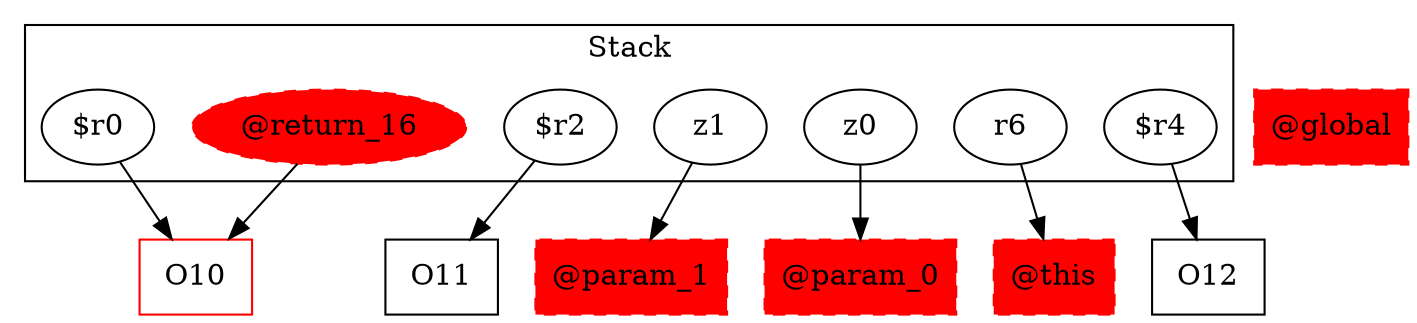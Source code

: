 digraph sample {
  rankDir="LR";
  subgraph cluster_0 {
    label="Stack"
    "@return_16"; "$r2"; "$r0"; "z1"; "z0"; "r6"; "$r4"; 
  }
  "@return_16" -> { O10[shape=box]};
  "$r2" -> { O11[shape=box]};
  "$r0" -> { O10[shape=box]};
  "z1" -> { "@param_1"[shape=box]};
  "z0" -> { "@param_0"[shape=box]};
  "r6" -> { "@this"[shape=box]};
  "$r4" -> { O12[shape=box]};
  "@return_16"[style="filled,dashed"]; 
  "@global"[shape=box, style="filled,dashed"];
  "@this"[shape=box, style="filled,dashed"];
  "@param_0"[shape=box, style="filled,dashed"];
  "@param_1"[shape=box, style="filled,dashed"];
  "@return_16"[color="red"];
  "@global"[color="red"];
  "@this"[color="red"];
  "@param_0"[color="red"];
  "@param_1"[color="red"];
  O10[color="red"];
}
